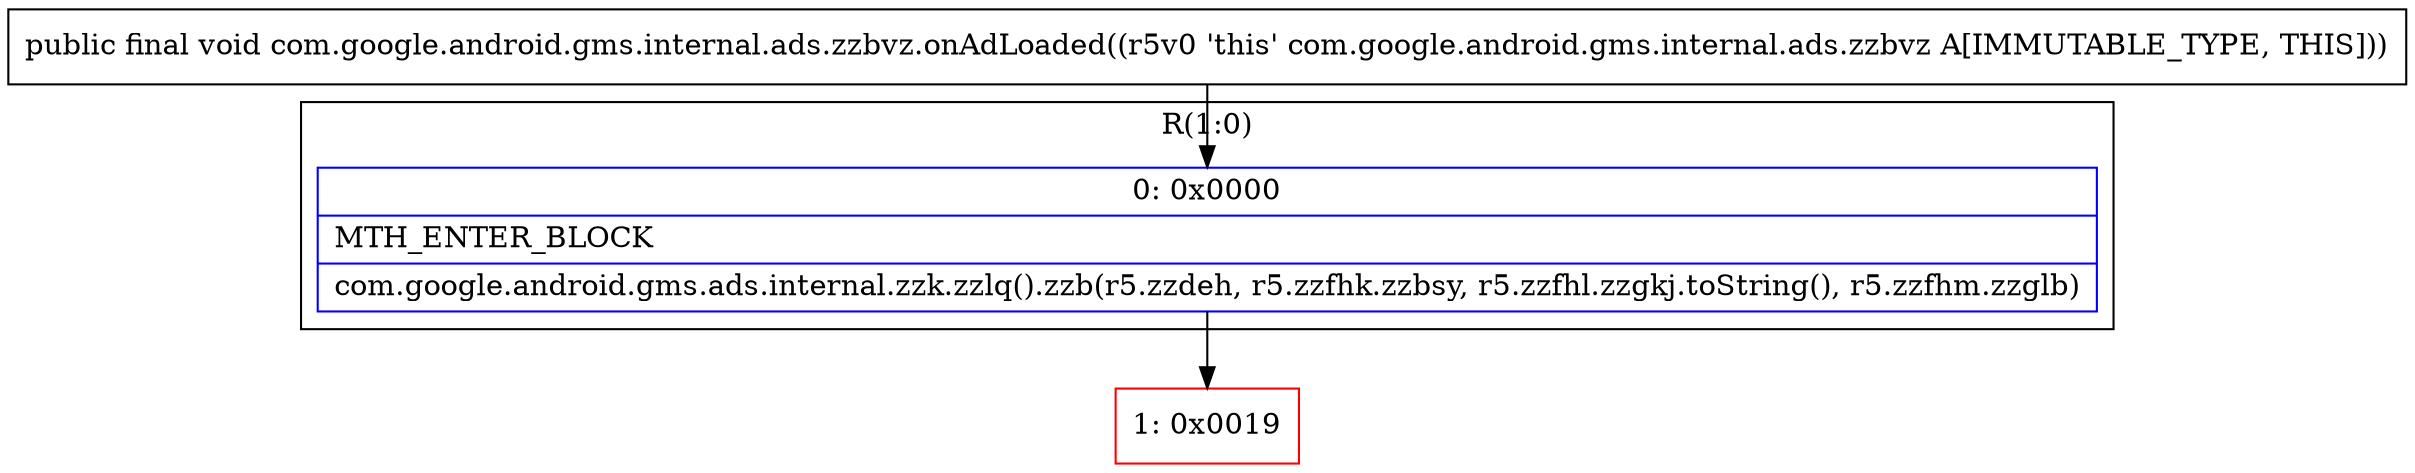 digraph "CFG forcom.google.android.gms.internal.ads.zzbvz.onAdLoaded()V" {
subgraph cluster_Region_870875056 {
label = "R(1:0)";
node [shape=record,color=blue];
Node_0 [shape=record,label="{0\:\ 0x0000|MTH_ENTER_BLOCK\l|com.google.android.gms.ads.internal.zzk.zzlq().zzb(r5.zzdeh, r5.zzfhk.zzbsy, r5.zzfhl.zzgkj.toString(), r5.zzfhm.zzglb)\l}"];
}
Node_1 [shape=record,color=red,label="{1\:\ 0x0019}"];
MethodNode[shape=record,label="{public final void com.google.android.gms.internal.ads.zzbvz.onAdLoaded((r5v0 'this' com.google.android.gms.internal.ads.zzbvz A[IMMUTABLE_TYPE, THIS])) }"];
MethodNode -> Node_0;
Node_0 -> Node_1;
}


